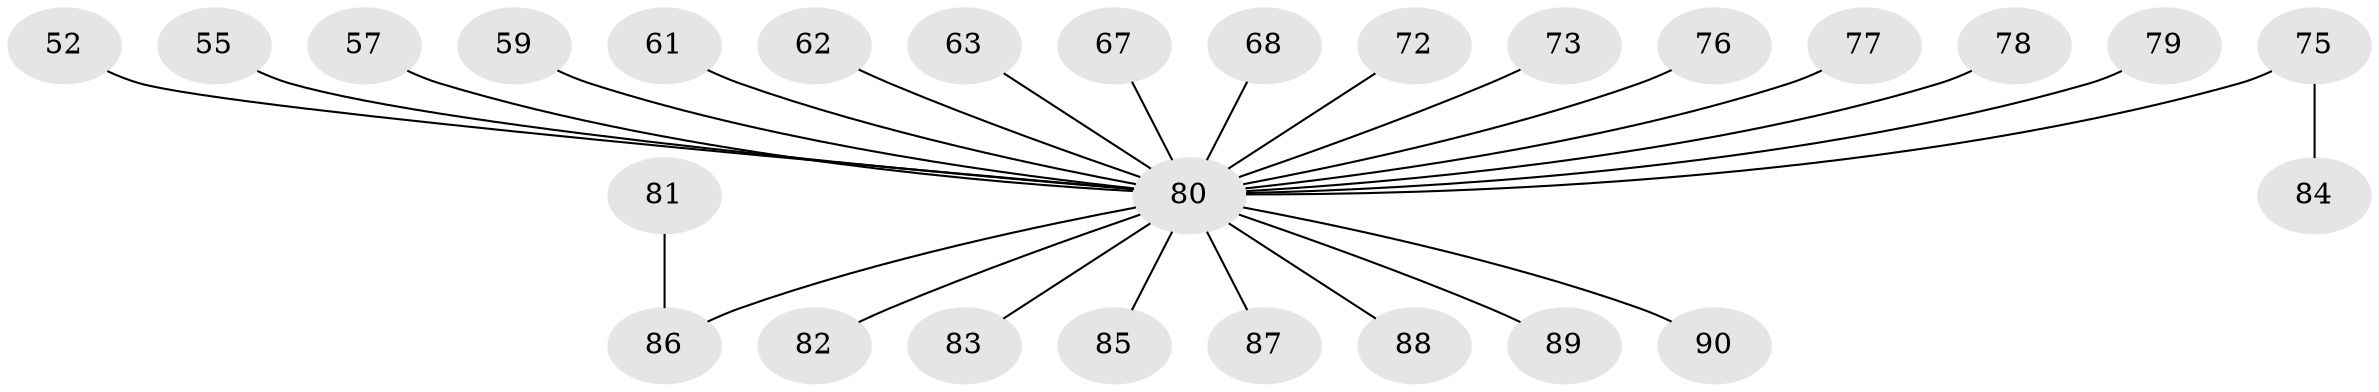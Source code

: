 // original degree distribution, {8: 0.011111111111111112, 4: 0.05555555555555555, 7: 0.011111111111111112, 5: 0.044444444444444446, 2: 0.3, 3: 0.06666666666666667, 1: 0.5, 6: 0.011111111111111112}
// Generated by graph-tools (version 1.1) at 2025/56/03/04/25 21:56:11]
// undirected, 27 vertices, 26 edges
graph export_dot {
graph [start="1"]
  node [color=gray90,style=filled];
  52;
  55;
  57;
  59;
  61;
  62;
  63;
  67;
  68;
  72;
  73;
  75;
  76;
  77;
  78 [super="+65+70"];
  79;
  80 [super="+53+60+71+74+46"];
  81 [super="+42"];
  82;
  83 [super="+66"];
  84;
  85;
  86 [super="+22"];
  87;
  88 [super="+19"];
  89;
  90;
  52 -- 80;
  55 -- 80;
  57 -- 80;
  59 -- 80;
  61 -- 80;
  62 -- 80;
  63 -- 80;
  67 -- 80;
  68 -- 80;
  72 -- 80;
  73 -- 80;
  75 -- 84;
  75 -- 80;
  76 -- 80;
  77 -- 80;
  78 -- 80;
  79 -- 80;
  80 -- 82;
  80 -- 83;
  80 -- 85;
  80 -- 86;
  80 -- 87;
  80 -- 88;
  80 -- 89;
  80 -- 90;
  81 -- 86;
}
